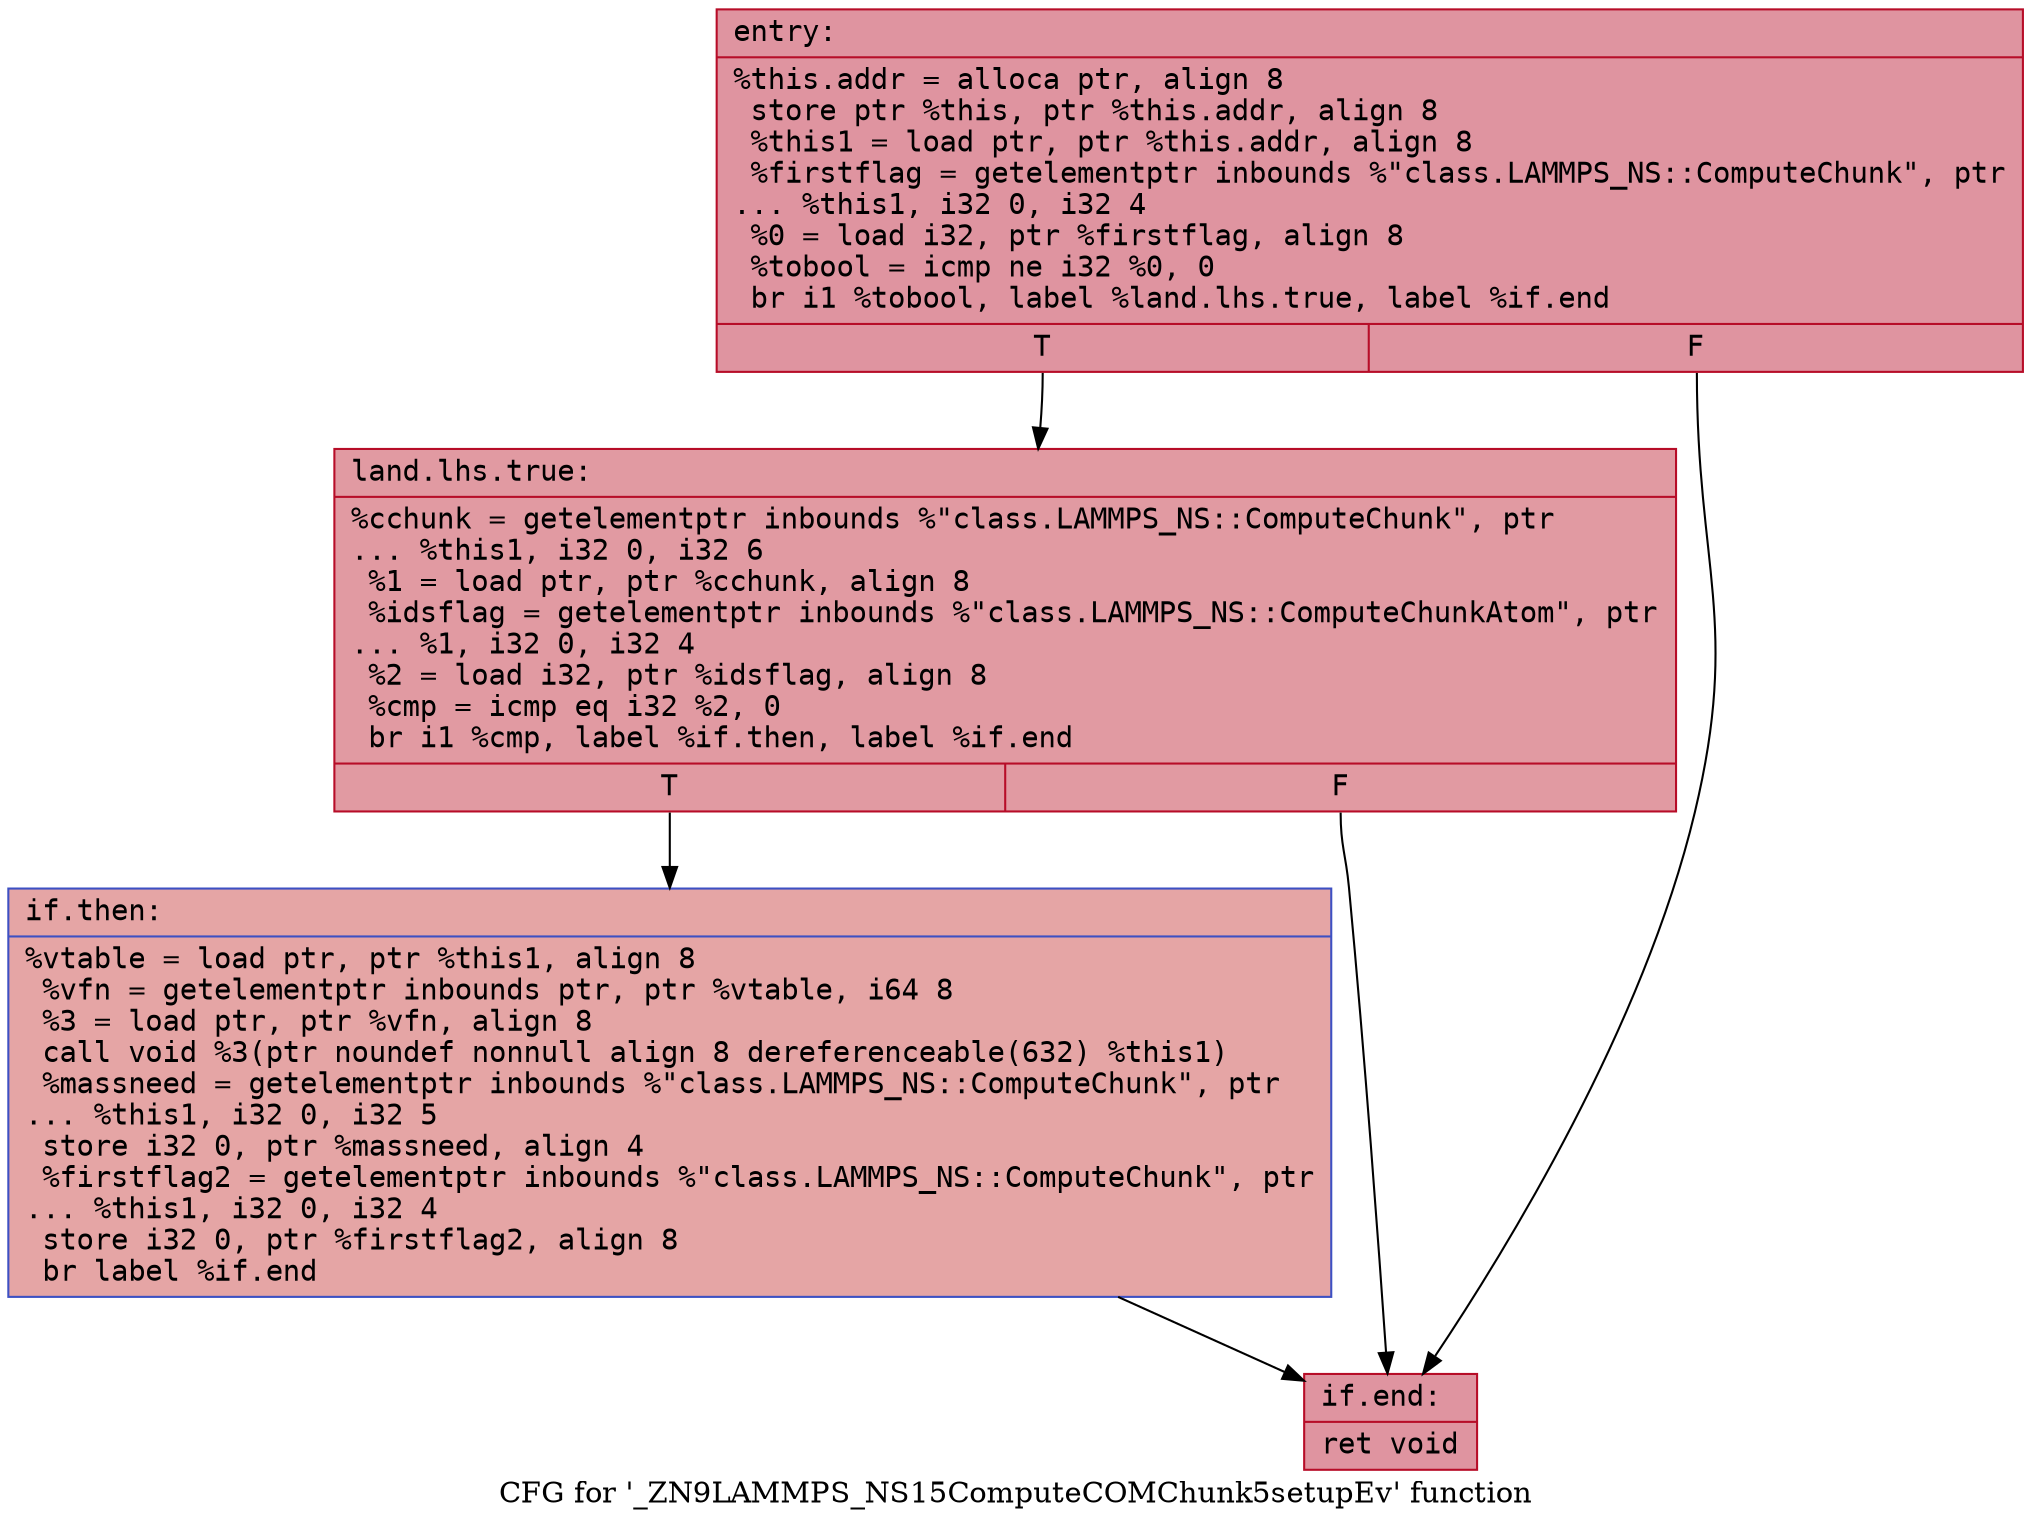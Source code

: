 digraph "CFG for '_ZN9LAMMPS_NS15ComputeCOMChunk5setupEv' function" {
	label="CFG for '_ZN9LAMMPS_NS15ComputeCOMChunk5setupEv' function";

	Node0x55df07904500 [shape=record,color="#b70d28ff", style=filled, fillcolor="#b70d2870" fontname="Courier",label="{entry:\l|  %this.addr = alloca ptr, align 8\l  store ptr %this, ptr %this.addr, align 8\l  %this1 = load ptr, ptr %this.addr, align 8\l  %firstflag = getelementptr inbounds %\"class.LAMMPS_NS::ComputeChunk\", ptr\l... %this1, i32 0, i32 4\l  %0 = load i32, ptr %firstflag, align 8\l  %tobool = icmp ne i32 %0, 0\l  br i1 %tobool, label %land.lhs.true, label %if.end\l|{<s0>T|<s1>F}}"];
	Node0x55df07904500:s0 -> Node0x55df07904810[tooltip="entry -> land.lhs.true\nProbability 62.50%" ];
	Node0x55df07904500:s1 -> Node0x55df07904890[tooltip="entry -> if.end\nProbability 37.50%" ];
	Node0x55df07904810 [shape=record,color="#b70d28ff", style=filled, fillcolor="#bb1b2c70" fontname="Courier",label="{land.lhs.true:\l|  %cchunk = getelementptr inbounds %\"class.LAMMPS_NS::ComputeChunk\", ptr\l... %this1, i32 0, i32 6\l  %1 = load ptr, ptr %cchunk, align 8\l  %idsflag = getelementptr inbounds %\"class.LAMMPS_NS::ComputeChunkAtom\", ptr\l... %1, i32 0, i32 4\l  %2 = load i32, ptr %idsflag, align 8\l  %cmp = icmp eq i32 %2, 0\l  br i1 %cmp, label %if.then, label %if.end\l|{<s0>T|<s1>F}}"];
	Node0x55df07904810:s0 -> Node0x55df07904d50[tooltip="land.lhs.true -> if.then\nProbability 37.50%" ];
	Node0x55df07904810:s1 -> Node0x55df07904890[tooltip="land.lhs.true -> if.end\nProbability 62.50%" ];
	Node0x55df07904d50 [shape=record,color="#3d50c3ff", style=filled, fillcolor="#c5333470" fontname="Courier",label="{if.then:\l|  %vtable = load ptr, ptr %this1, align 8\l  %vfn = getelementptr inbounds ptr, ptr %vtable, i64 8\l  %3 = load ptr, ptr %vfn, align 8\l  call void %3(ptr noundef nonnull align 8 dereferenceable(632) %this1)\l  %massneed = getelementptr inbounds %\"class.LAMMPS_NS::ComputeChunk\", ptr\l... %this1, i32 0, i32 5\l  store i32 0, ptr %massneed, align 4\l  %firstflag2 = getelementptr inbounds %\"class.LAMMPS_NS::ComputeChunk\", ptr\l... %this1, i32 0, i32 4\l  store i32 0, ptr %firstflag2, align 8\l  br label %if.end\l}"];
	Node0x55df07904d50 -> Node0x55df07904890[tooltip="if.then -> if.end\nProbability 100.00%" ];
	Node0x55df07904890 [shape=record,color="#b70d28ff", style=filled, fillcolor="#b70d2870" fontname="Courier",label="{if.end:\l|  ret void\l}"];
}
